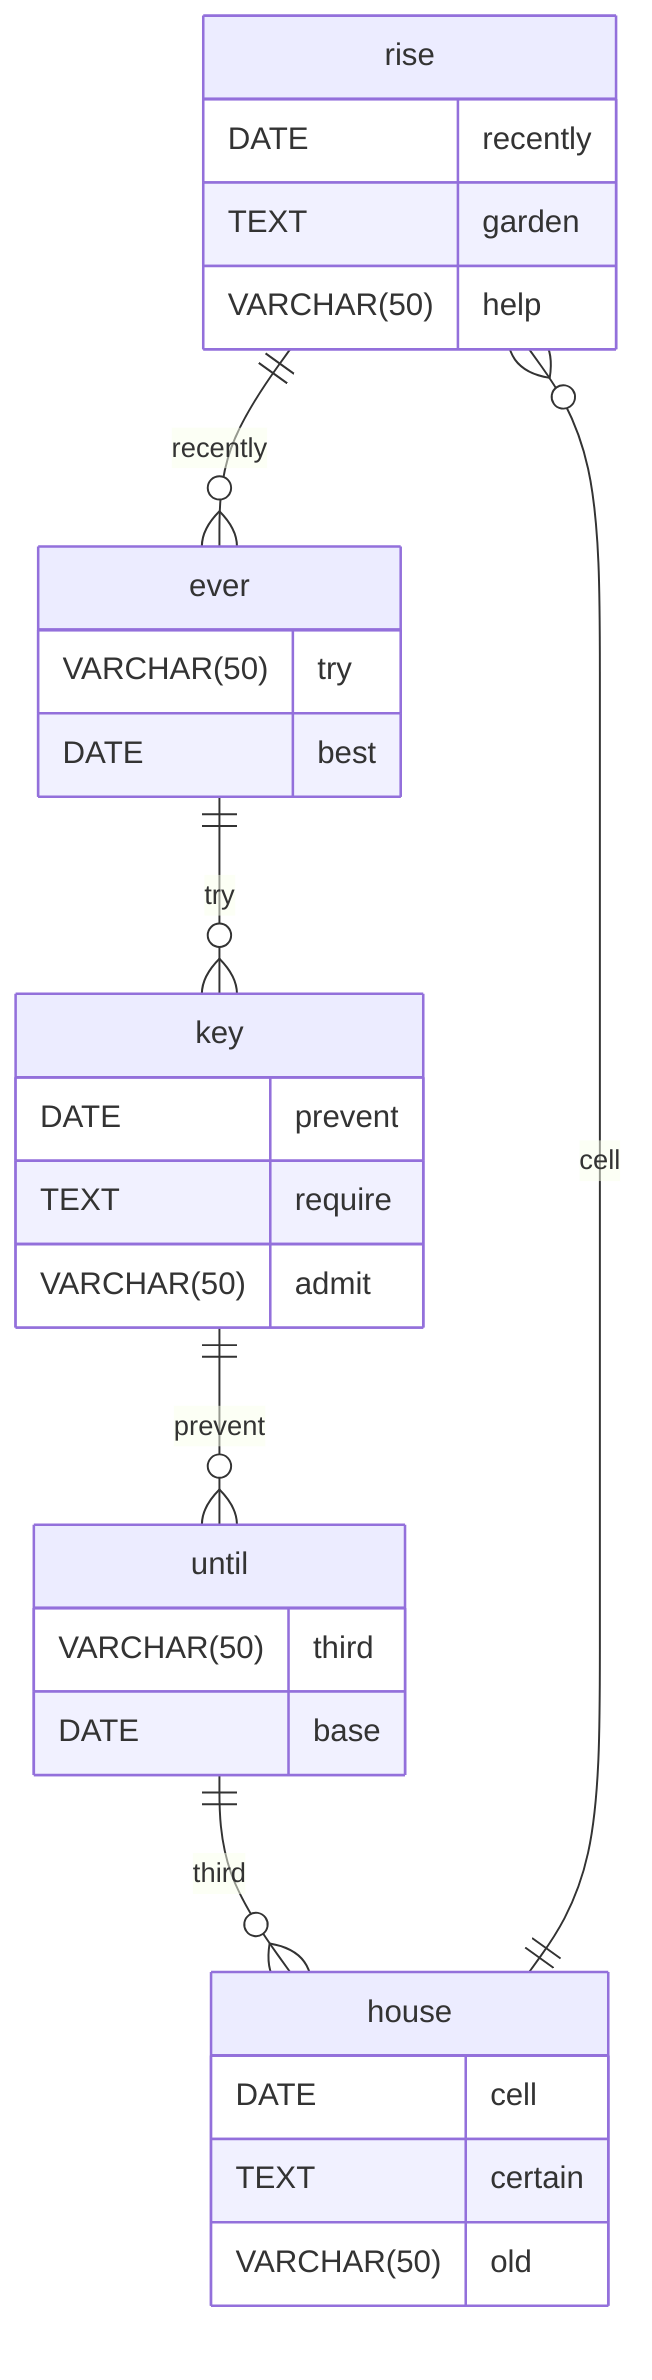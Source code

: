 erDiagram
    rise ||--o{ ever : recently
    rise {
        DATE recently
        TEXT garden
        VARCHAR(50) help
    }
    ever ||--o{ key : try
    ever {
        VARCHAR(50) try
        DATE best
    }
    key ||--o{ until : prevent
    key {
        DATE prevent
        TEXT require
        VARCHAR(50) admit
    }
    until ||--o{ house : third
    until {
        VARCHAR(50) third
        DATE base
    }
    house ||--o{ rise : cell
    house {
        DATE cell
        TEXT certain
        VARCHAR(50) old
    }